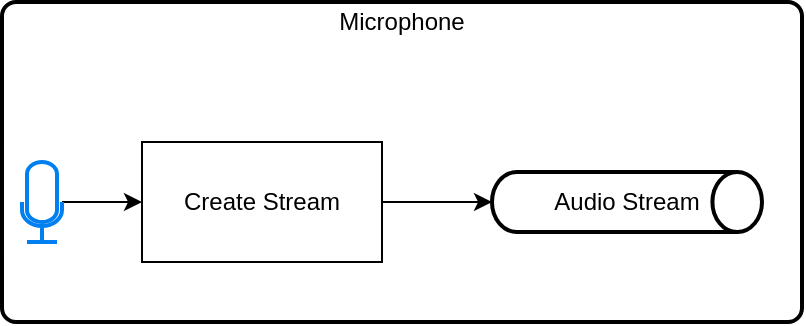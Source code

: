 <mxfile version="12.9.0" type="github">
  <diagram id="EU4n8WJgMkUJwz2_s7kj" name="Page-1">
    <mxGraphModel dx="868" dy="534" grid="1" gridSize="10" guides="1" tooltips="1" connect="1" arrows="1" fold="1" page="1" pageScale="1" pageWidth="850" pageHeight="1100" math="0" shadow="0">
      <root>
        <mxCell id="0" />
        <mxCell id="1" parent="0" />
        <mxCell id="9pmb0NLwyCrX7m_Y8QRh-6" value="" style="rounded=1;whiteSpace=wrap;html=1;absoluteArcSize=1;arcSize=14;strokeWidth=2;" vertex="1" parent="1">
          <mxGeometry x="80" y="80" width="400" height="160" as="geometry" />
        </mxCell>
        <mxCell id="9pmb0NLwyCrX7m_Y8QRh-3" value="" style="edgeStyle=orthogonalEdgeStyle;rounded=0;orthogonalLoop=1;jettySize=auto;html=1;" edge="1" parent="1" source="9pmb0NLwyCrX7m_Y8QRh-1" target="9pmb0NLwyCrX7m_Y8QRh-2">
          <mxGeometry relative="1" as="geometry" />
        </mxCell>
        <mxCell id="9pmb0NLwyCrX7m_Y8QRh-1" value="" style="html=1;verticalLabelPosition=bottom;align=center;labelBackgroundColor=#ffffff;verticalAlign=top;strokeWidth=2;strokeColor=#0080F0;shadow=0;dashed=0;shape=mxgraph.ios7.icons.microphone;" vertex="1" parent="1">
          <mxGeometry x="90" y="160" width="20" height="40" as="geometry" />
        </mxCell>
        <mxCell id="9pmb0NLwyCrX7m_Y8QRh-5" value="" style="edgeStyle=orthogonalEdgeStyle;rounded=0;orthogonalLoop=1;jettySize=auto;html=1;" edge="1" parent="1" source="9pmb0NLwyCrX7m_Y8QRh-2" target="9pmb0NLwyCrX7m_Y8QRh-4">
          <mxGeometry relative="1" as="geometry" />
        </mxCell>
        <mxCell id="9pmb0NLwyCrX7m_Y8QRh-2" value="Create Stream" style="rounded=0;whiteSpace=wrap;html=1;" vertex="1" parent="1">
          <mxGeometry x="150" y="150" width="120" height="60" as="geometry" />
        </mxCell>
        <mxCell id="9pmb0NLwyCrX7m_Y8QRh-4" value="Audio Stream" style="strokeWidth=2;html=1;shape=mxgraph.flowchart.direct_data;whiteSpace=wrap;" vertex="1" parent="1">
          <mxGeometry x="325" y="165" width="135" height="30" as="geometry" />
        </mxCell>
        <mxCell id="9pmb0NLwyCrX7m_Y8QRh-7" value="Microphone" style="text;html=1;strokeColor=none;fillColor=none;align=center;verticalAlign=middle;whiteSpace=wrap;rounded=0;" vertex="1" parent="1">
          <mxGeometry x="80" y="80" width="400" height="20" as="geometry" />
        </mxCell>
      </root>
    </mxGraphModel>
  </diagram>
</mxfile>
